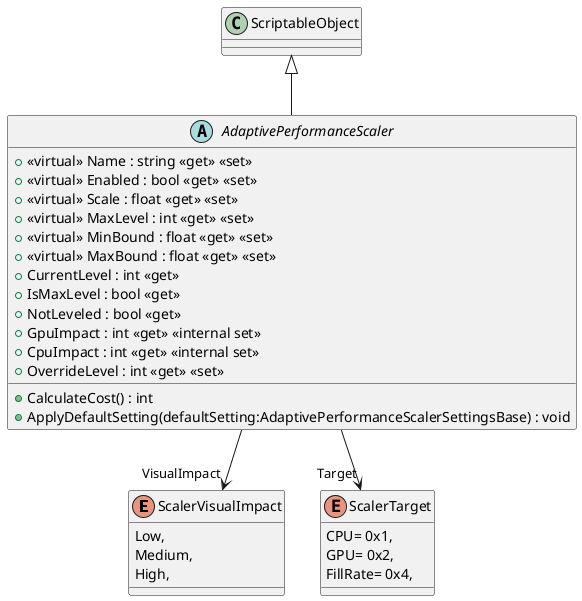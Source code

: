 @startuml
enum ScalerVisualImpact {
    Low,
    Medium,
    High,
}
enum ScalerTarget {
    CPU= 0x1,
    GPU= 0x2,
    FillRate= 0x4,
}
abstract class AdaptivePerformanceScaler {
    + <<virtual>> Name : string <<get>> <<set>>
    + <<virtual>> Enabled : bool <<get>> <<set>>
    + <<virtual>> Scale : float <<get>> <<set>>
    + <<virtual>> MaxLevel : int <<get>> <<set>>
    + <<virtual>> MinBound : float <<get>> <<set>>
    + <<virtual>> MaxBound : float <<get>> <<set>>
    + CurrentLevel : int <<get>>
    + IsMaxLevel : bool <<get>>
    + NotLeveled : bool <<get>>
    + GpuImpact : int <<get>> <<internal set>>
    + CpuImpact : int <<get>> <<internal set>>
    + OverrideLevel : int <<get>> <<set>>
    + CalculateCost() : int
    + ApplyDefaultSetting(defaultSetting:AdaptivePerformanceScalerSettingsBase) : void
}
ScriptableObject <|-- AdaptivePerformanceScaler
AdaptivePerformanceScaler --> "VisualImpact" ScalerVisualImpact
AdaptivePerformanceScaler --> "Target" ScalerTarget
@enduml

